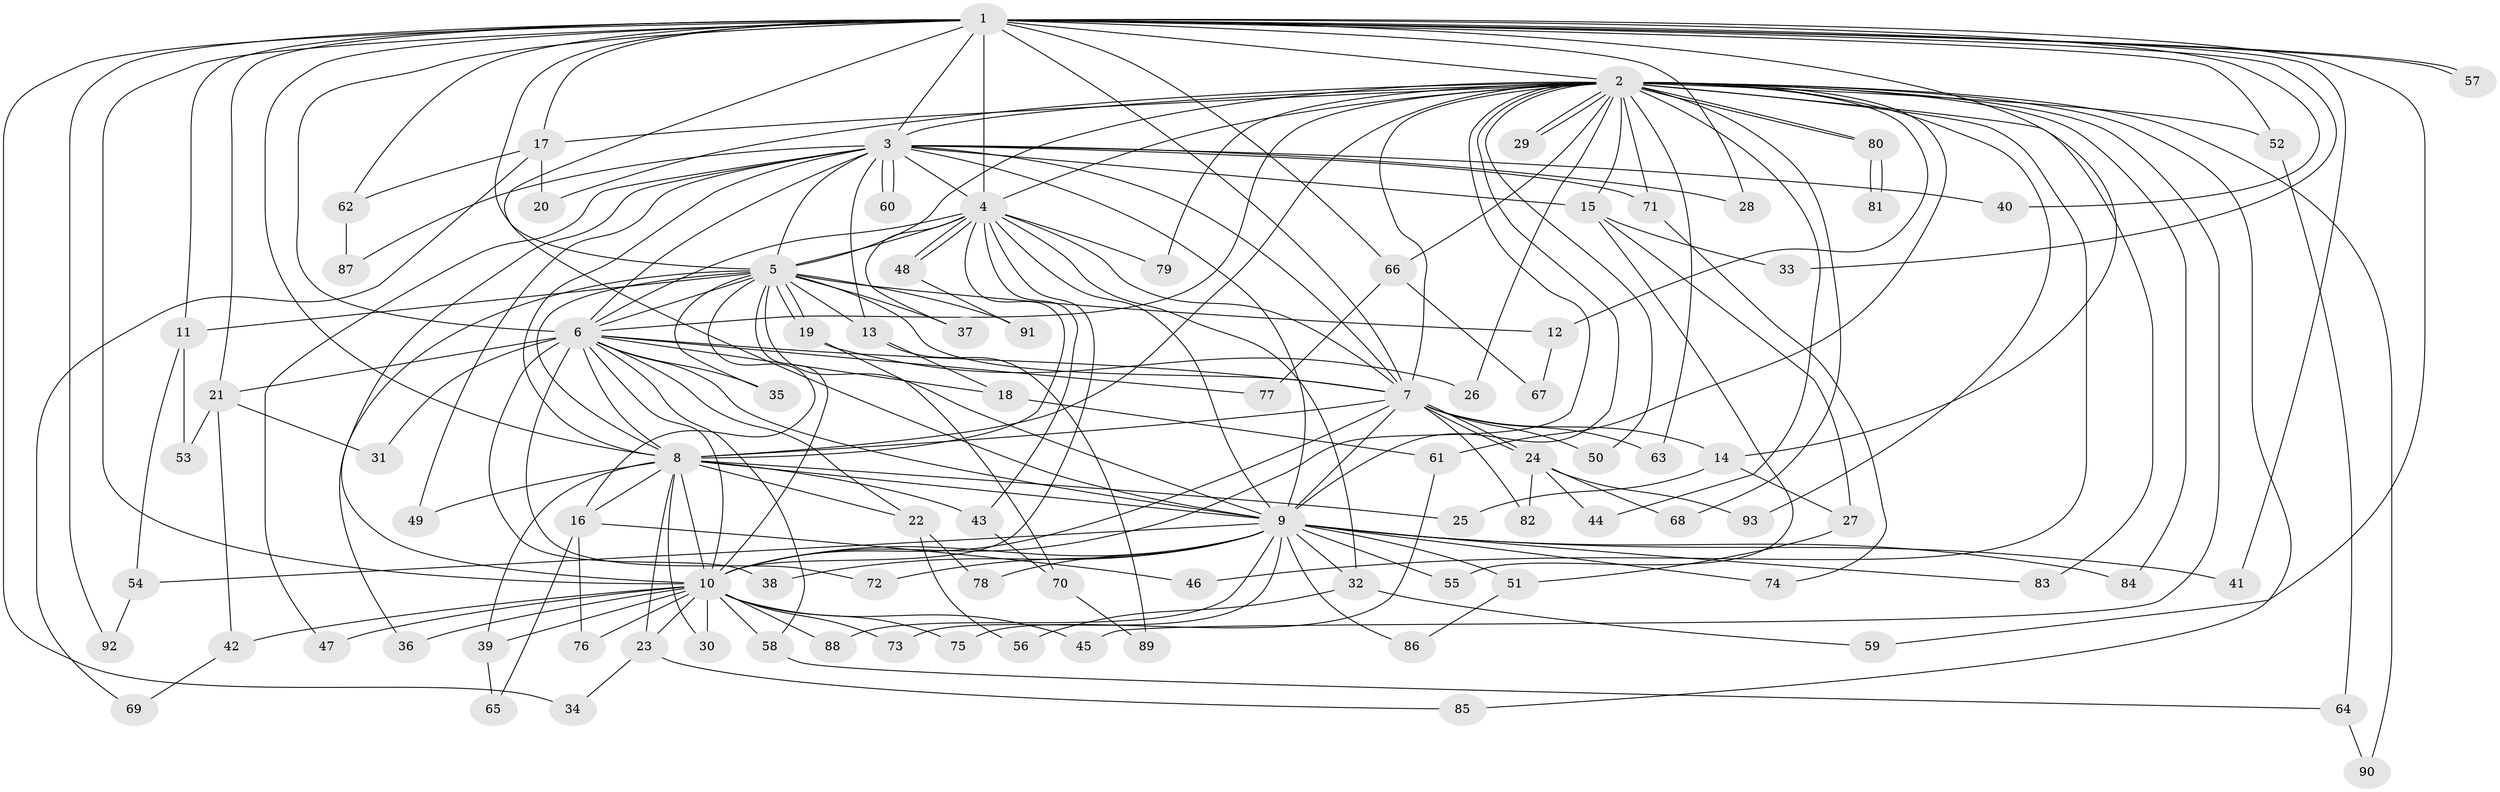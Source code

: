 // coarse degree distribution, {27: 0.014705882352941176, 32: 0.014705882352941176, 15: 0.014705882352941176, 18: 0.014705882352941176, 17: 0.014705882352941176, 13: 0.014705882352941176, 14: 0.014705882352941176, 22: 0.014705882352941176, 20: 0.014705882352941176, 5: 0.08823529411764706, 3: 0.08823529411764706, 4: 0.10294117647058823, 2: 0.5882352941176471}
// Generated by graph-tools (version 1.1) at 2025/41/03/06/25 10:41:42]
// undirected, 93 vertices, 211 edges
graph export_dot {
graph [start="1"]
  node [color=gray90,style=filled];
  1;
  2;
  3;
  4;
  5;
  6;
  7;
  8;
  9;
  10;
  11;
  12;
  13;
  14;
  15;
  16;
  17;
  18;
  19;
  20;
  21;
  22;
  23;
  24;
  25;
  26;
  27;
  28;
  29;
  30;
  31;
  32;
  33;
  34;
  35;
  36;
  37;
  38;
  39;
  40;
  41;
  42;
  43;
  44;
  45;
  46;
  47;
  48;
  49;
  50;
  51;
  52;
  53;
  54;
  55;
  56;
  57;
  58;
  59;
  60;
  61;
  62;
  63;
  64;
  65;
  66;
  67;
  68;
  69;
  70;
  71;
  72;
  73;
  74;
  75;
  76;
  77;
  78;
  79;
  80;
  81;
  82;
  83;
  84;
  85;
  86;
  87;
  88;
  89;
  90;
  91;
  92;
  93;
  1 -- 2;
  1 -- 3;
  1 -- 4;
  1 -- 5;
  1 -- 6;
  1 -- 7;
  1 -- 8;
  1 -- 9;
  1 -- 10;
  1 -- 11;
  1 -- 14;
  1 -- 17;
  1 -- 21;
  1 -- 28;
  1 -- 33;
  1 -- 34;
  1 -- 40;
  1 -- 41;
  1 -- 52;
  1 -- 57;
  1 -- 57;
  1 -- 59;
  1 -- 62;
  1 -- 66;
  1 -- 92;
  2 -- 3;
  2 -- 4;
  2 -- 5;
  2 -- 6;
  2 -- 7;
  2 -- 8;
  2 -- 9;
  2 -- 10;
  2 -- 12;
  2 -- 15;
  2 -- 17;
  2 -- 20;
  2 -- 26;
  2 -- 29;
  2 -- 29;
  2 -- 44;
  2 -- 45;
  2 -- 46;
  2 -- 50;
  2 -- 52;
  2 -- 61;
  2 -- 63;
  2 -- 66;
  2 -- 68;
  2 -- 71;
  2 -- 79;
  2 -- 80;
  2 -- 80;
  2 -- 83;
  2 -- 84;
  2 -- 85;
  2 -- 90;
  2 -- 93;
  3 -- 4;
  3 -- 5;
  3 -- 6;
  3 -- 7;
  3 -- 8;
  3 -- 9;
  3 -- 10;
  3 -- 13;
  3 -- 15;
  3 -- 28;
  3 -- 40;
  3 -- 47;
  3 -- 49;
  3 -- 60;
  3 -- 60;
  3 -- 71;
  3 -- 87;
  4 -- 5;
  4 -- 6;
  4 -- 7;
  4 -- 8;
  4 -- 9;
  4 -- 10;
  4 -- 32;
  4 -- 37;
  4 -- 43;
  4 -- 48;
  4 -- 48;
  4 -- 79;
  5 -- 6;
  5 -- 7;
  5 -- 8;
  5 -- 9;
  5 -- 10;
  5 -- 11;
  5 -- 12;
  5 -- 13;
  5 -- 16;
  5 -- 19;
  5 -- 19;
  5 -- 35;
  5 -- 36;
  5 -- 37;
  5 -- 91;
  6 -- 7;
  6 -- 8;
  6 -- 9;
  6 -- 10;
  6 -- 18;
  6 -- 21;
  6 -- 22;
  6 -- 31;
  6 -- 35;
  6 -- 38;
  6 -- 58;
  6 -- 72;
  6 -- 77;
  7 -- 8;
  7 -- 9;
  7 -- 10;
  7 -- 14;
  7 -- 24;
  7 -- 24;
  7 -- 50;
  7 -- 63;
  7 -- 82;
  8 -- 9;
  8 -- 10;
  8 -- 16;
  8 -- 22;
  8 -- 23;
  8 -- 25;
  8 -- 30;
  8 -- 39;
  8 -- 43;
  8 -- 49;
  9 -- 10;
  9 -- 32;
  9 -- 38;
  9 -- 41;
  9 -- 51;
  9 -- 54;
  9 -- 55;
  9 -- 72;
  9 -- 73;
  9 -- 74;
  9 -- 78;
  9 -- 83;
  9 -- 84;
  9 -- 86;
  9 -- 88;
  10 -- 23;
  10 -- 30;
  10 -- 36;
  10 -- 39;
  10 -- 42;
  10 -- 45;
  10 -- 47;
  10 -- 58;
  10 -- 73;
  10 -- 75;
  10 -- 76;
  10 -- 88;
  11 -- 53;
  11 -- 54;
  12 -- 67;
  13 -- 18;
  13 -- 89;
  14 -- 25;
  14 -- 27;
  15 -- 27;
  15 -- 33;
  15 -- 55;
  16 -- 46;
  16 -- 65;
  16 -- 76;
  17 -- 20;
  17 -- 62;
  17 -- 69;
  18 -- 61;
  19 -- 26;
  19 -- 70;
  21 -- 31;
  21 -- 42;
  21 -- 53;
  22 -- 56;
  22 -- 78;
  23 -- 34;
  23 -- 85;
  24 -- 44;
  24 -- 68;
  24 -- 82;
  24 -- 93;
  27 -- 51;
  32 -- 56;
  32 -- 59;
  39 -- 65;
  42 -- 69;
  43 -- 70;
  48 -- 91;
  51 -- 86;
  52 -- 64;
  54 -- 92;
  58 -- 64;
  61 -- 75;
  62 -- 87;
  64 -- 90;
  66 -- 67;
  66 -- 77;
  70 -- 89;
  71 -- 74;
  80 -- 81;
  80 -- 81;
}
